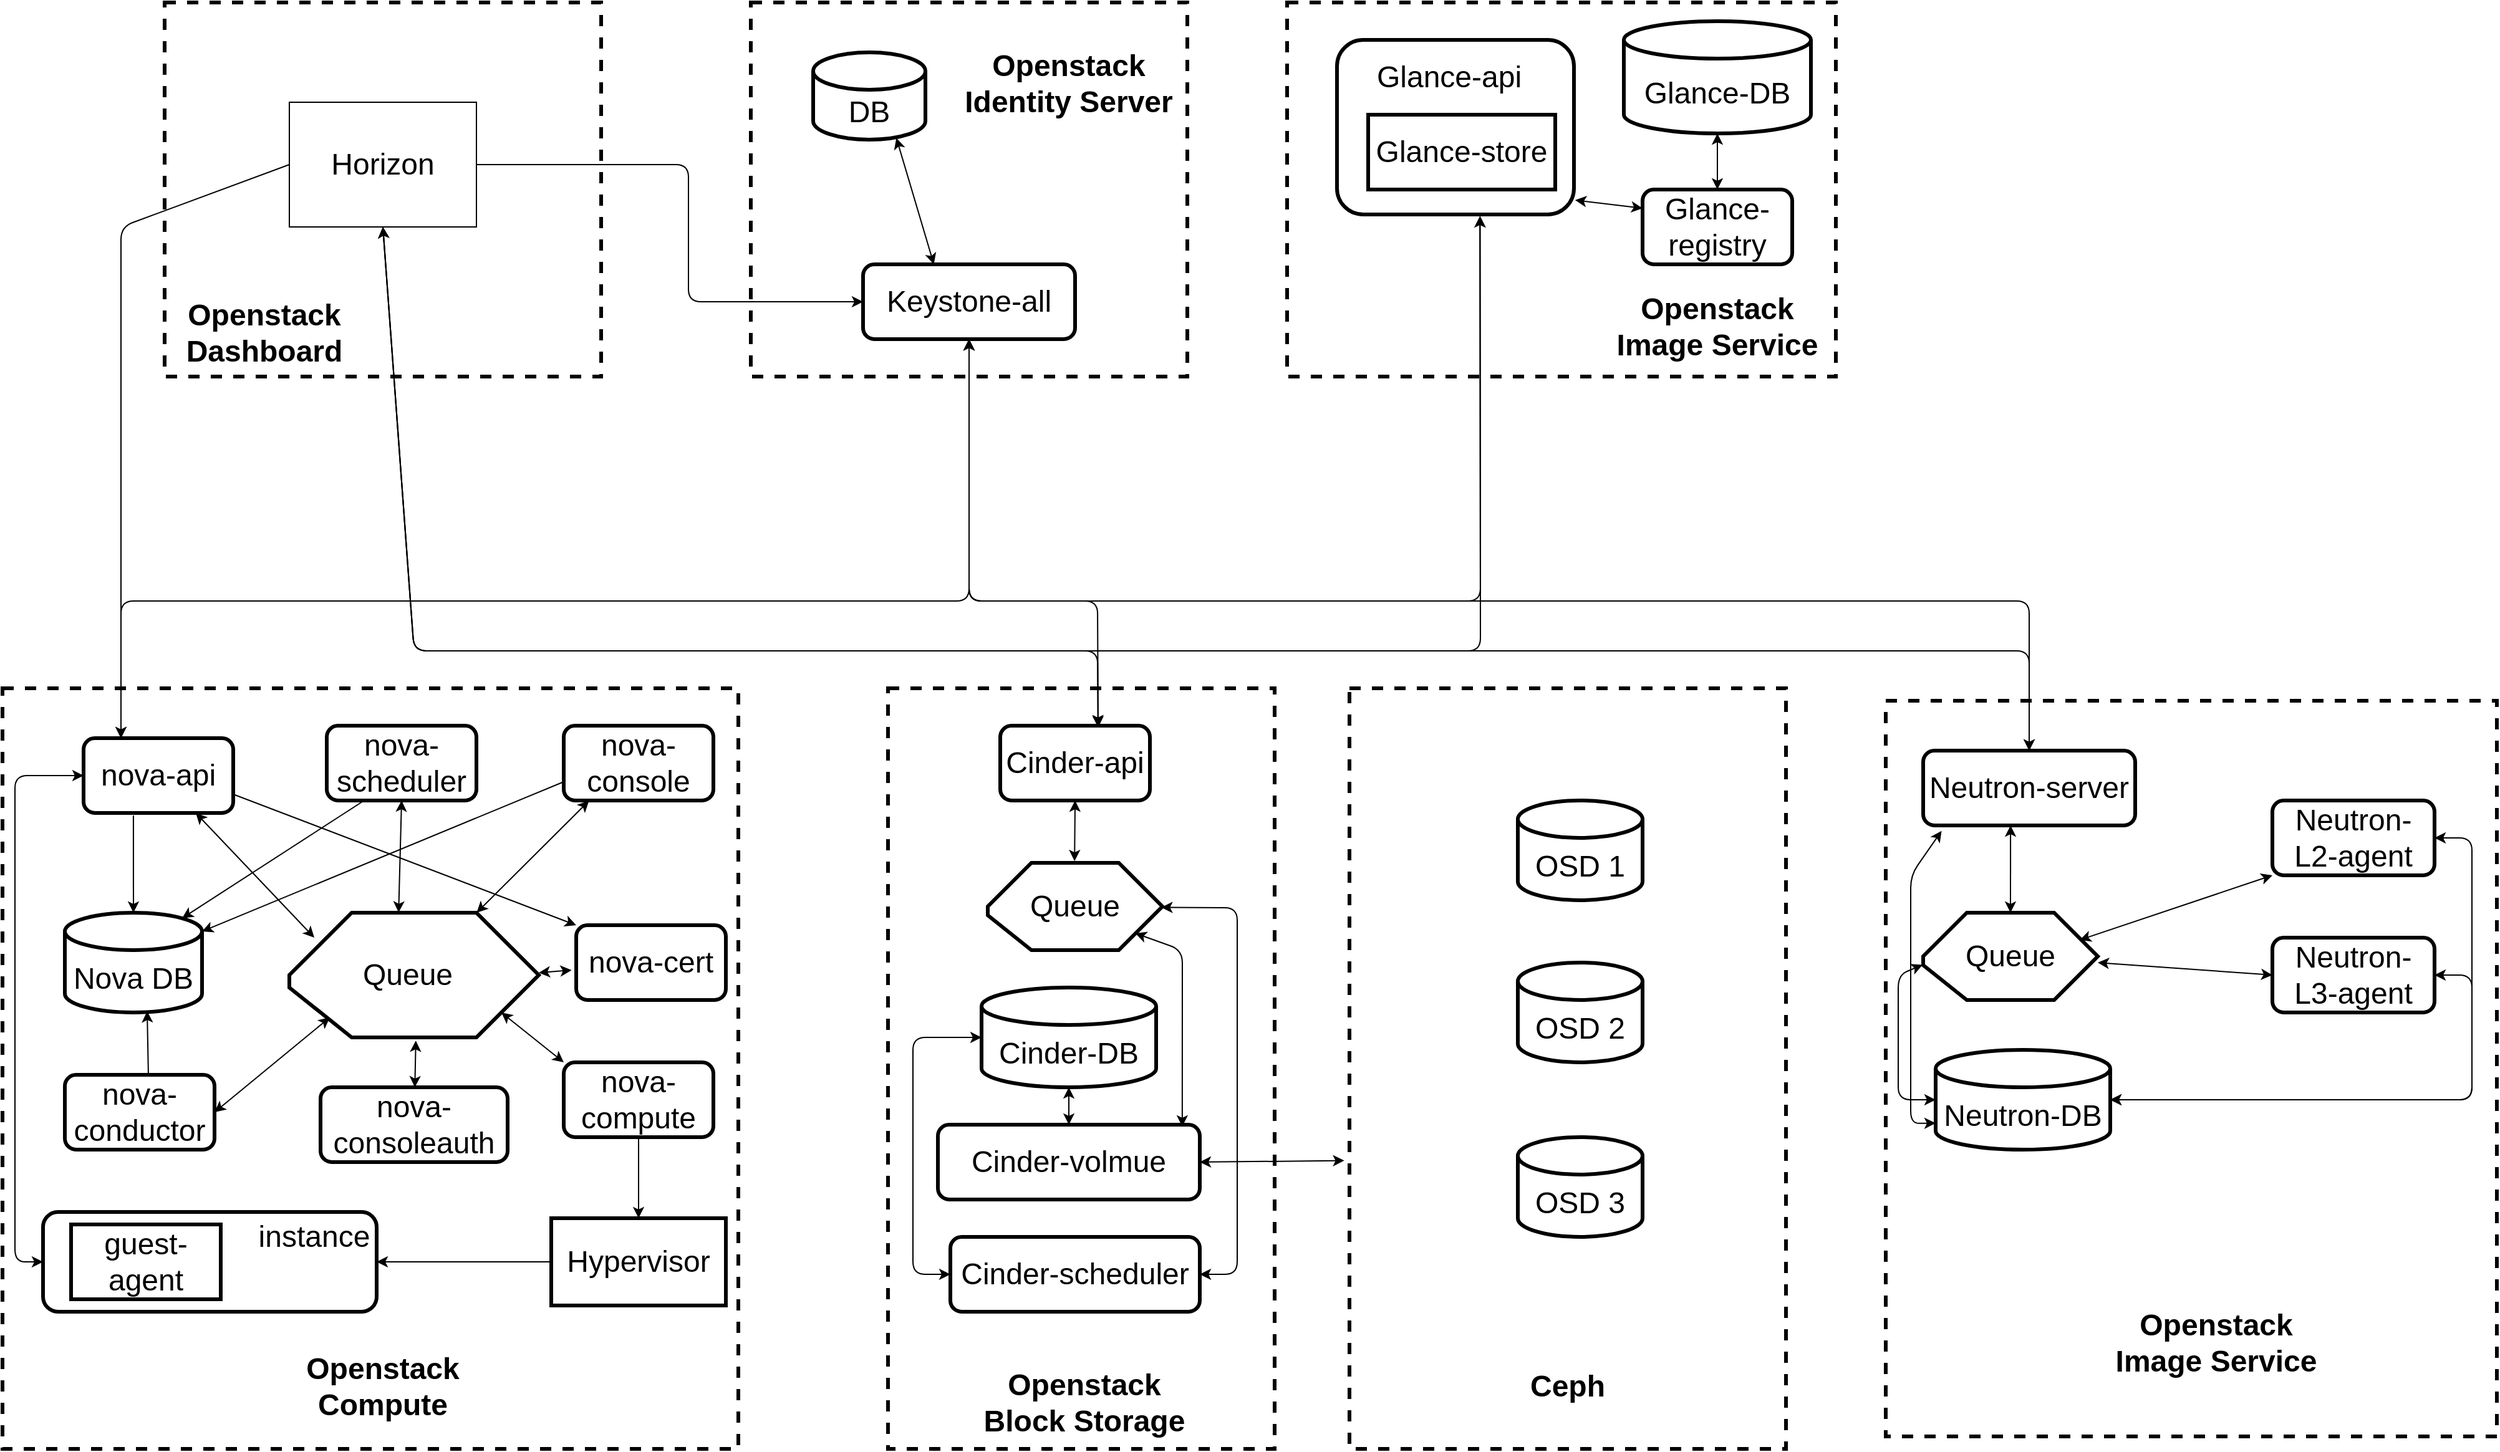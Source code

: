 <mxfile version="17.4.3" type="github">
  <diagram id="poXOHUwpSn59y1Sqm0OJ" name="Page-1">
    <mxGraphModel dx="2149" dy="1302" grid="1" gridSize="10" guides="1" tooltips="1" connect="1" arrows="1" fold="1" page="1" pageScale="1" pageWidth="3300" pageHeight="4681" math="0" shadow="0">
      <root>
        <mxCell id="0" />
        <mxCell id="1" parent="0" />
        <mxCell id="kGn0Vh8w0rooT6C2jY54-1" value="" style="rounded=0;whiteSpace=wrap;html=1;dashed=1;strokeWidth=3;" vertex="1" parent="1">
          <mxGeometry x="300" y="120" width="350" height="300" as="geometry" />
        </mxCell>
        <mxCell id="kGn0Vh8w0rooT6C2jY54-2" value="&lt;font style=&quot;font-size: 24px&quot;&gt;Horizon&lt;/font&gt;" style="rounded=0;whiteSpace=wrap;html=1;" vertex="1" parent="1">
          <mxGeometry x="400" y="200" width="150" height="100" as="geometry" />
        </mxCell>
        <mxCell id="kGn0Vh8w0rooT6C2jY54-4" value="&lt;b&gt;Openstack Dashboard&lt;/b&gt;" style="text;html=1;strokeColor=none;fillColor=none;align=center;verticalAlign=middle;whiteSpace=wrap;rounded=0;fontSize=24;" vertex="1" parent="1">
          <mxGeometry x="260" y="340" width="240" height="90" as="geometry" />
        </mxCell>
        <mxCell id="kGn0Vh8w0rooT6C2jY54-5" value="" style="rounded=0;whiteSpace=wrap;html=1;dashed=1;strokeWidth=3;" vertex="1" parent="1">
          <mxGeometry x="770" y="120" width="350" height="300" as="geometry" />
        </mxCell>
        <mxCell id="kGn0Vh8w0rooT6C2jY54-6" value="DB" style="shape=cylinder3;whiteSpace=wrap;html=1;boundedLbl=1;backgroundOutline=1;size=15;fontSize=24;strokeWidth=3;" vertex="1" parent="1">
          <mxGeometry x="820" y="160" width="90" height="70" as="geometry" />
        </mxCell>
        <mxCell id="kGn0Vh8w0rooT6C2jY54-7" value="Keystone-all" style="rounded=1;whiteSpace=wrap;html=1;fontSize=24;strokeWidth=3;" vertex="1" parent="1">
          <mxGeometry x="860" y="330" width="170" height="60" as="geometry" />
        </mxCell>
        <mxCell id="kGn0Vh8w0rooT6C2jY54-8" value="&lt;b&gt;Openstack&lt;br&gt;Identity Server&lt;/b&gt;" style="text;html=1;strokeColor=none;fillColor=none;align=center;verticalAlign=middle;whiteSpace=wrap;rounded=0;fontSize=24;" vertex="1" parent="1">
          <mxGeometry x="935" y="150" width="180" height="70" as="geometry" />
        </mxCell>
        <mxCell id="kGn0Vh8w0rooT6C2jY54-9" value="" style="endArrow=classic;html=1;rounded=1;fontSize=24;exitX=1;exitY=0.5;exitDx=0;exitDy=0;entryX=0;entryY=0.5;entryDx=0;entryDy=0;" edge="1" parent="1" source="kGn0Vh8w0rooT6C2jY54-2" target="kGn0Vh8w0rooT6C2jY54-7">
          <mxGeometry width="50" height="50" relative="1" as="geometry">
            <mxPoint x="650" y="600" as="sourcePoint" />
            <mxPoint x="700" y="550" as="targetPoint" />
            <Array as="points">
              <mxPoint x="720" y="250" />
              <mxPoint x="720" y="300" />
              <mxPoint x="720" y="360" />
            </Array>
          </mxGeometry>
        </mxCell>
        <mxCell id="kGn0Vh8w0rooT6C2jY54-10" value="" style="rounded=0;whiteSpace=wrap;html=1;fontSize=24;strokeWidth=3;dashed=1;" vertex="1" parent="1">
          <mxGeometry x="170" y="670" width="590" height="610" as="geometry" />
        </mxCell>
        <mxCell id="kGn0Vh8w0rooT6C2jY54-11" value="nova-api" style="rounded=1;whiteSpace=wrap;html=1;fontSize=24;strokeWidth=3;" vertex="1" parent="1">
          <mxGeometry x="235" y="710" width="120" height="60" as="geometry" />
        </mxCell>
        <mxCell id="kGn0Vh8w0rooT6C2jY54-12" value="" style="endArrow=classic;html=1;rounded=1;fontSize=24;entryX=0.25;entryY=0;entryDx=0;entryDy=0;exitX=0;exitY=0.5;exitDx=0;exitDy=0;" edge="1" parent="1" source="kGn0Vh8w0rooT6C2jY54-2" target="kGn0Vh8w0rooT6C2jY54-11">
          <mxGeometry width="50" height="50" relative="1" as="geometry">
            <mxPoint x="265" y="280" as="sourcePoint" />
            <mxPoint x="280" y="710" as="targetPoint" />
            <Array as="points">
              <mxPoint x="265" y="300" />
            </Array>
          </mxGeometry>
        </mxCell>
        <mxCell id="kGn0Vh8w0rooT6C2jY54-13" value="Nova DB" style="shape=cylinder3;whiteSpace=wrap;html=1;boundedLbl=1;backgroundOutline=1;size=15;fontSize=24;strokeWidth=3;" vertex="1" parent="1">
          <mxGeometry x="220" y="850" width="110" height="80" as="geometry" />
        </mxCell>
        <mxCell id="kGn0Vh8w0rooT6C2jY54-14" value="nova-conductor" style="rounded=1;whiteSpace=wrap;html=1;fontSize=24;strokeWidth=3;" vertex="1" parent="1">
          <mxGeometry x="220" y="980" width="120" height="60" as="geometry" />
        </mxCell>
        <mxCell id="kGn0Vh8w0rooT6C2jY54-15" value="nova-scheduler" style="rounded=1;whiteSpace=wrap;html=1;fontSize=24;strokeWidth=3;" vertex="1" parent="1">
          <mxGeometry x="430" y="700" width="120" height="60" as="geometry" />
        </mxCell>
        <mxCell id="kGn0Vh8w0rooT6C2jY54-16" value="nova-console" style="rounded=1;whiteSpace=wrap;html=1;fontSize=24;strokeWidth=3;" vertex="1" parent="1">
          <mxGeometry x="620" y="700" width="120" height="60" as="geometry" />
        </mxCell>
        <mxCell id="kGn0Vh8w0rooT6C2jY54-17" value="nova-compute" style="rounded=1;whiteSpace=wrap;html=1;fontSize=24;strokeWidth=3;" vertex="1" parent="1">
          <mxGeometry x="620" y="970" width="120" height="60" as="geometry" />
        </mxCell>
        <mxCell id="kGn0Vh8w0rooT6C2jY54-19" value="Hypervisor" style="rounded=0;whiteSpace=wrap;html=1;fontSize=24;strokeWidth=3;" vertex="1" parent="1">
          <mxGeometry x="610" y="1095" width="140" height="70" as="geometry" />
        </mxCell>
        <mxCell id="kGn0Vh8w0rooT6C2jY54-20" value="" style="rounded=1;whiteSpace=wrap;html=1;fontSize=24;strokeWidth=3;" vertex="1" parent="1">
          <mxGeometry x="202.5" y="1090" width="267.5" height="80" as="geometry" />
        </mxCell>
        <mxCell id="kGn0Vh8w0rooT6C2jY54-21" value="guest-agent" style="rounded=0;whiteSpace=wrap;html=1;fontSize=24;strokeWidth=3;" vertex="1" parent="1">
          <mxGeometry x="225" y="1100" width="120" height="60" as="geometry" />
        </mxCell>
        <mxCell id="kGn0Vh8w0rooT6C2jY54-22" value="instance" style="text;html=1;strokeColor=none;fillColor=none;align=center;verticalAlign=middle;whiteSpace=wrap;rounded=0;fontSize=24;" vertex="1" parent="1">
          <mxGeometry x="370" y="1090" width="100" height="40" as="geometry" />
        </mxCell>
        <mxCell id="kGn0Vh8w0rooT6C2jY54-23" value="" style="endArrow=classic;startArrow=classic;html=1;rounded=1;fontSize=24;entryX=0;entryY=0.5;entryDx=0;entryDy=0;exitX=0;exitY=0.5;exitDx=0;exitDy=0;" edge="1" parent="1" source="kGn0Vh8w0rooT6C2jY54-11" target="kGn0Vh8w0rooT6C2jY54-20">
          <mxGeometry width="50" height="50" relative="1" as="geometry">
            <mxPoint x="430" y="1020" as="sourcePoint" />
            <mxPoint x="480" y="970" as="targetPoint" />
            <Array as="points">
              <mxPoint x="180" y="740" />
              <mxPoint x="180" y="1130" />
            </Array>
          </mxGeometry>
        </mxCell>
        <mxCell id="kGn0Vh8w0rooT6C2jY54-26" value="" style="endArrow=classic;html=1;rounded=0;fontSize=24;exitX=0.333;exitY=1.033;exitDx=0;exitDy=0;exitPerimeter=0;" edge="1" parent="1" source="kGn0Vh8w0rooT6C2jY54-11">
          <mxGeometry width="50" height="50" relative="1" as="geometry">
            <mxPoint x="550" y="940" as="sourcePoint" />
            <mxPoint x="275" y="850" as="targetPoint" />
          </mxGeometry>
        </mxCell>
        <mxCell id="kGn0Vh8w0rooT6C2jY54-27" value="" style="endArrow=classic;html=1;rounded=0;fontSize=24;exitX=0.558;exitY=-0.017;exitDx=0;exitDy=0;entryX=0.6;entryY=0.988;entryDx=0;entryDy=0;entryPerimeter=0;exitPerimeter=0;" edge="1" parent="1" source="kGn0Vh8w0rooT6C2jY54-14" target="kGn0Vh8w0rooT6C2jY54-13">
          <mxGeometry width="50" height="50" relative="1" as="geometry">
            <mxPoint x="550" y="940" as="sourcePoint" />
            <mxPoint x="600" y="890" as="targetPoint" />
          </mxGeometry>
        </mxCell>
        <mxCell id="kGn0Vh8w0rooT6C2jY54-28" value="" style="endArrow=classic;html=1;rounded=0;fontSize=24;entryX=1;entryY=1;entryDx=0;entryDy=0;exitX=0;exitY=0.5;exitDx=0;exitDy=0;" edge="1" parent="1" source="kGn0Vh8w0rooT6C2jY54-19" target="kGn0Vh8w0rooT6C2jY54-22">
          <mxGeometry width="50" height="50" relative="1" as="geometry">
            <mxPoint x="550" y="940" as="sourcePoint" />
            <mxPoint x="600" y="890" as="targetPoint" />
          </mxGeometry>
        </mxCell>
        <mxCell id="kGn0Vh8w0rooT6C2jY54-30" value="&lt;b&gt;Openstack Compute&lt;/b&gt;" style="text;html=1;strokeColor=none;fillColor=none;align=center;verticalAlign=middle;whiteSpace=wrap;rounded=0;fontSize=24;" vertex="1" parent="1">
          <mxGeometry x="380" y="1190" width="190" height="80" as="geometry" />
        </mxCell>
        <mxCell id="kGn0Vh8w0rooT6C2jY54-31" value="" style="endArrow=classic;html=1;rounded=0;fontSize=24;entryX=0.5;entryY=0;entryDx=0;entryDy=0;exitX=0.5;exitY=1;exitDx=0;exitDy=0;" edge="1" parent="1" source="kGn0Vh8w0rooT6C2jY54-17" target="kGn0Vh8w0rooT6C2jY54-19">
          <mxGeometry width="50" height="50" relative="1" as="geometry">
            <mxPoint x="400" y="880" as="sourcePoint" />
            <mxPoint x="450" y="830" as="targetPoint" />
          </mxGeometry>
        </mxCell>
        <mxCell id="kGn0Vh8w0rooT6C2jY54-32" value="" style="verticalLabelPosition=bottom;verticalAlign=top;html=1;shape=mxgraph.basic.polygon;polyCoords=[[0.25,0],[0.75,0],[1,0.5],[1,0.5],[0.75,1],[0.25,1],[0,0.6],[0,0.5]];polyline=0;fontSize=24;strokeWidth=3;" vertex="1" parent="1">
          <mxGeometry x="400" y="850" width="200" height="100" as="geometry" />
        </mxCell>
        <mxCell id="kGn0Vh8w0rooT6C2jY54-33" value="Queue" style="text;html=1;strokeColor=none;fillColor=none;align=center;verticalAlign=middle;whiteSpace=wrap;rounded=0;fontSize=24;" vertex="1" parent="1">
          <mxGeometry x="420" y="870" width="150" height="60" as="geometry" />
        </mxCell>
        <mxCell id="kGn0Vh8w0rooT6C2jY54-34" value="" style="endArrow=classic;startArrow=classic;html=1;rounded=0;fontSize=24;exitX=0.75;exitY=1;exitDx=0;exitDy=0;entryX=0;entryY=0;entryDx=0;entryDy=0;" edge="1" parent="1" source="kGn0Vh8w0rooT6C2jY54-11" target="kGn0Vh8w0rooT6C2jY54-33">
          <mxGeometry width="50" height="50" relative="1" as="geometry">
            <mxPoint x="790" y="710" as="sourcePoint" />
            <mxPoint x="840" y="660" as="targetPoint" />
          </mxGeometry>
        </mxCell>
        <mxCell id="kGn0Vh8w0rooT6C2jY54-35" value="" style="endArrow=classic;startArrow=classic;html=1;rounded=0;fontSize=24;exitX=1;exitY=0.5;exitDx=0;exitDy=0;entryX=0.083;entryY=1.066;entryDx=0;entryDy=0;entryPerimeter=0;" edge="1" parent="1" source="kGn0Vh8w0rooT6C2jY54-14" target="kGn0Vh8w0rooT6C2jY54-33">
          <mxGeometry width="50" height="50" relative="1" as="geometry">
            <mxPoint x="590" y="990" as="sourcePoint" />
            <mxPoint x="640" y="940" as="targetPoint" />
          </mxGeometry>
        </mxCell>
        <mxCell id="kGn0Vh8w0rooT6C2jY54-36" value="" style="endArrow=classic;startArrow=classic;html=1;rounded=0;fontSize=24;entryX=0;entryY=0;entryDx=0;entryDy=0;exitX=1;exitY=1;exitDx=0;exitDy=0;" edge="1" parent="1" source="kGn0Vh8w0rooT6C2jY54-33" target="kGn0Vh8w0rooT6C2jY54-17">
          <mxGeometry width="50" height="50" relative="1" as="geometry">
            <mxPoint x="590" y="990" as="sourcePoint" />
            <mxPoint x="640" y="940" as="targetPoint" />
          </mxGeometry>
        </mxCell>
        <mxCell id="kGn0Vh8w0rooT6C2jY54-37" value="" style="endArrow=classic;startArrow=classic;html=1;rounded=0;fontSize=24;entryX=0.797;entryY=0.148;entryDx=0;entryDy=0;entryPerimeter=0;" edge="1" parent="1" source="kGn0Vh8w0rooT6C2jY54-32" target="kGn0Vh8w0rooT6C2jY54-10">
          <mxGeometry width="50" height="50" relative="1" as="geometry">
            <mxPoint x="590" y="990" as="sourcePoint" />
            <mxPoint x="640" y="940" as="targetPoint" />
          </mxGeometry>
        </mxCell>
        <mxCell id="kGn0Vh8w0rooT6C2jY54-38" value="" style="endArrow=classic;startArrow=classic;html=1;rounded=0;fontSize=24;exitX=0.5;exitY=1;exitDx=0;exitDy=0;entryX=0.438;entryY=-0.002;entryDx=0;entryDy=0;entryPerimeter=0;" edge="1" parent="1" source="kGn0Vh8w0rooT6C2jY54-15" target="kGn0Vh8w0rooT6C2jY54-32">
          <mxGeometry width="50" height="50" relative="1" as="geometry">
            <mxPoint x="590" y="990" as="sourcePoint" />
            <mxPoint x="640" y="940" as="targetPoint" />
          </mxGeometry>
        </mxCell>
        <mxCell id="kGn0Vh8w0rooT6C2jY54-39" value="nova-cert" style="rounded=1;whiteSpace=wrap;html=1;fontSize=24;strokeWidth=3;" vertex="1" parent="1">
          <mxGeometry x="630" y="860" width="120" height="60" as="geometry" />
        </mxCell>
        <mxCell id="kGn0Vh8w0rooT6C2jY54-40" value="" style="endArrow=classic;html=1;rounded=0;fontSize=24;exitX=1;exitY=0.75;exitDx=0;exitDy=0;entryX=0;entryY=0;entryDx=0;entryDy=0;" edge="1" parent="1" source="kGn0Vh8w0rooT6C2jY54-11" target="kGn0Vh8w0rooT6C2jY54-39">
          <mxGeometry width="50" height="50" relative="1" as="geometry">
            <mxPoint x="590" y="990" as="sourcePoint" />
            <mxPoint x="640" y="940" as="targetPoint" />
          </mxGeometry>
        </mxCell>
        <mxCell id="kGn0Vh8w0rooT6C2jY54-41" value="" style="endArrow=classic;startArrow=classic;html=1;rounded=0;fontSize=24;entryX=-0.031;entryY=0.601;entryDx=0;entryDy=0;entryPerimeter=0;exitX=1;exitY=0.481;exitDx=0;exitDy=0;exitPerimeter=0;" edge="1" parent="1" source="kGn0Vh8w0rooT6C2jY54-32" target="kGn0Vh8w0rooT6C2jY54-39">
          <mxGeometry width="50" height="50" relative="1" as="geometry">
            <mxPoint x="590" y="950" as="sourcePoint" />
            <mxPoint x="640" y="900" as="targetPoint" />
          </mxGeometry>
        </mxCell>
        <mxCell id="kGn0Vh8w0rooT6C2jY54-42" value="nova-consoleauth" style="rounded=1;whiteSpace=wrap;html=1;fontSize=24;strokeWidth=3;" vertex="1" parent="1">
          <mxGeometry x="425" y="990" width="150" height="60" as="geometry" />
        </mxCell>
        <mxCell id="kGn0Vh8w0rooT6C2jY54-43" value="" style="endArrow=classic;startArrow=classic;html=1;rounded=0;fontSize=24;entryX=0.507;entryY=1.026;entryDx=0;entryDy=0;entryPerimeter=0;" edge="1" parent="1" source="kGn0Vh8w0rooT6C2jY54-42" target="kGn0Vh8w0rooT6C2jY54-32">
          <mxGeometry width="50" height="50" relative="1" as="geometry">
            <mxPoint x="590" y="970" as="sourcePoint" />
            <mxPoint x="640" y="920" as="targetPoint" />
          </mxGeometry>
        </mxCell>
        <mxCell id="kGn0Vh8w0rooT6C2jY54-44" value="" style="endArrow=classic;html=1;rounded=0;fontSize=24;entryX=0.855;entryY=0;entryDx=0;entryDy=4.35;entryPerimeter=0;exitX=0.25;exitY=1;exitDx=0;exitDy=0;" edge="1" parent="1" source="kGn0Vh8w0rooT6C2jY54-15" target="kGn0Vh8w0rooT6C2jY54-13">
          <mxGeometry width="50" height="50" relative="1" as="geometry">
            <mxPoint x="590" y="970" as="sourcePoint" />
            <mxPoint x="640" y="920" as="targetPoint" />
          </mxGeometry>
        </mxCell>
        <mxCell id="kGn0Vh8w0rooT6C2jY54-45" value="" style="endArrow=classic;html=1;rounded=0;fontSize=24;entryX=1;entryY=0;entryDx=0;entryDy=15;entryPerimeter=0;exitX=0;exitY=0.75;exitDx=0;exitDy=0;" edge="1" parent="1" source="kGn0Vh8w0rooT6C2jY54-16" target="kGn0Vh8w0rooT6C2jY54-13">
          <mxGeometry width="50" height="50" relative="1" as="geometry">
            <mxPoint x="590" y="970" as="sourcePoint" />
            <mxPoint x="640" y="920" as="targetPoint" />
          </mxGeometry>
        </mxCell>
        <mxCell id="kGn0Vh8w0rooT6C2jY54-46" value="" style="endArrow=classic;startArrow=classic;html=1;rounded=1;fontSize=24;exitX=0.25;exitY=0;exitDx=0;exitDy=0;" edge="1" parent="1" source="kGn0Vh8w0rooT6C2jY54-11">
          <mxGeometry width="50" height="50" relative="1" as="geometry">
            <mxPoint x="1010" y="740" as="sourcePoint" />
            <mxPoint x="945" y="390" as="targetPoint" />
            <Array as="points">
              <mxPoint x="265" y="600" />
              <mxPoint x="945" y="600" />
            </Array>
          </mxGeometry>
        </mxCell>
        <mxCell id="kGn0Vh8w0rooT6C2jY54-47" value="" style="rounded=0;whiteSpace=wrap;html=1;fontSize=24;strokeWidth=3;dashed=1;" vertex="1" parent="1">
          <mxGeometry x="880" y="670" width="310" height="610" as="geometry" />
        </mxCell>
        <mxCell id="kGn0Vh8w0rooT6C2jY54-48" value="Cinder-api" style="rounded=1;whiteSpace=wrap;html=1;fontSize=24;strokeWidth=3;" vertex="1" parent="1">
          <mxGeometry x="970" y="700" width="120" height="60" as="geometry" />
        </mxCell>
        <mxCell id="kGn0Vh8w0rooT6C2jY54-49" value="" style="verticalLabelPosition=bottom;verticalAlign=top;html=1;shape=mxgraph.basic.polygon;polyCoords=[[0.25,0],[0.75,0],[1,0.5],[1,0.5],[0.75,1],[0.25,1],[0,0.6],[0,0.5]];polyline=0;fontSize=24;strokeWidth=3;" vertex="1" parent="1">
          <mxGeometry x="960" y="810" width="140" height="70" as="geometry" />
        </mxCell>
        <mxCell id="kGn0Vh8w0rooT6C2jY54-50" value="Queue" style="text;html=1;strokeColor=none;fillColor=none;align=center;verticalAlign=middle;whiteSpace=wrap;rounded=0;dashed=1;fontSize=24;" vertex="1" parent="1">
          <mxGeometry x="1000" y="830" width="60" height="30" as="geometry" />
        </mxCell>
        <mxCell id="kGn0Vh8w0rooT6C2jY54-51" value="Cinder-DB" style="shape=cylinder3;whiteSpace=wrap;html=1;boundedLbl=1;backgroundOutline=1;size=15;fontSize=24;strokeWidth=3;" vertex="1" parent="1">
          <mxGeometry x="955" y="910" width="140" height="80" as="geometry" />
        </mxCell>
        <mxCell id="kGn0Vh8w0rooT6C2jY54-52" value="Cinder-volmue" style="rounded=1;whiteSpace=wrap;html=1;fontSize=24;strokeWidth=3;" vertex="1" parent="1">
          <mxGeometry x="920" y="1020" width="210" height="60" as="geometry" />
        </mxCell>
        <mxCell id="kGn0Vh8w0rooT6C2jY54-54" value="Cinder-scheduler" style="rounded=1;whiteSpace=wrap;html=1;fontSize=24;strokeWidth=3;" vertex="1" parent="1">
          <mxGeometry x="930" y="1110" width="200" height="60" as="geometry" />
        </mxCell>
        <mxCell id="kGn0Vh8w0rooT6C2jY54-55" value="" style="endArrow=classic;startArrow=classic;html=1;rounded=0;fontSize=24;exitX=0.497;exitY=-0.02;exitDx=0;exitDy=0;exitPerimeter=0;entryX=0.5;entryY=1;entryDx=0;entryDy=0;" edge="1" parent="1" source="kGn0Vh8w0rooT6C2jY54-49" target="kGn0Vh8w0rooT6C2jY54-48">
          <mxGeometry width="50" height="50" relative="1" as="geometry">
            <mxPoint x="880" y="850" as="sourcePoint" />
            <mxPoint x="930" y="800" as="targetPoint" />
          </mxGeometry>
        </mxCell>
        <mxCell id="kGn0Vh8w0rooT6C2jY54-56" value="" style="endArrow=classic;startArrow=classic;html=1;rounded=1;fontSize=24;entryX=0.994;entryY=0.51;entryDx=0;entryDy=0;exitX=1;exitY=0.5;exitDx=0;exitDy=0;entryPerimeter=0;" edge="1" parent="1" source="kGn0Vh8w0rooT6C2jY54-54" target="kGn0Vh8w0rooT6C2jY54-49">
          <mxGeometry width="50" height="50" relative="1" as="geometry">
            <mxPoint x="1020" y="1050" as="sourcePoint" />
            <mxPoint x="1070" y="1000" as="targetPoint" />
            <Array as="points">
              <mxPoint x="1160" y="1140" />
              <mxPoint x="1160" y="846" />
            </Array>
          </mxGeometry>
        </mxCell>
        <mxCell id="kGn0Vh8w0rooT6C2jY54-57" value="" style="endArrow=classic;startArrow=classic;html=1;rounded=1;fontSize=24;entryX=0;entryY=0.5;entryDx=0;entryDy=0;entryPerimeter=0;exitX=0;exitY=0.5;exitDx=0;exitDy=0;" edge="1" parent="1" source="kGn0Vh8w0rooT6C2jY54-54" target="kGn0Vh8w0rooT6C2jY54-51">
          <mxGeometry width="50" height="50" relative="1" as="geometry">
            <mxPoint x="960" y="1040" as="sourcePoint" />
            <mxPoint x="1010" y="990" as="targetPoint" />
            <Array as="points">
              <mxPoint x="900" y="1140" />
              <mxPoint x="900" y="950" />
            </Array>
          </mxGeometry>
        </mxCell>
        <mxCell id="kGn0Vh8w0rooT6C2jY54-58" value="" style="endArrow=classic;startArrow=classic;html=1;rounded=0;fontSize=24;entryX=0.5;entryY=1;entryDx=0;entryDy=0;entryPerimeter=0;" edge="1" parent="1" source="kGn0Vh8w0rooT6C2jY54-52" target="kGn0Vh8w0rooT6C2jY54-51">
          <mxGeometry width="50" height="50" relative="1" as="geometry">
            <mxPoint x="1010" y="1030" as="sourcePoint" />
            <mxPoint x="1060" y="980" as="targetPoint" />
          </mxGeometry>
        </mxCell>
        <mxCell id="kGn0Vh8w0rooT6C2jY54-59" value="" style="endArrow=classic;startArrow=classic;html=1;rounded=1;fontSize=24;entryX=0.845;entryY=0.807;entryDx=0;entryDy=0;entryPerimeter=0;exitX=0.933;exitY=0.025;exitDx=0;exitDy=0;exitPerimeter=0;" edge="1" parent="1" source="kGn0Vh8w0rooT6C2jY54-52" target="kGn0Vh8w0rooT6C2jY54-49">
          <mxGeometry width="50" height="50" relative="1" as="geometry">
            <mxPoint x="1010" y="1030" as="sourcePoint" />
            <mxPoint x="1060" y="980" as="targetPoint" />
            <Array as="points">
              <mxPoint x="1116" y="880" />
            </Array>
          </mxGeometry>
        </mxCell>
        <mxCell id="kGn0Vh8w0rooT6C2jY54-60" value="" style="endArrow=classic;startArrow=classic;html=1;rounded=1;fontSize=24;entryX=0.5;entryY=1;entryDx=0;entryDy=0;exitX=0.654;exitY=0.024;exitDx=0;exitDy=0;exitPerimeter=0;" edge="1" parent="1" source="kGn0Vh8w0rooT6C2jY54-48" target="kGn0Vh8w0rooT6C2jY54-7">
          <mxGeometry width="50" height="50" relative="1" as="geometry">
            <mxPoint x="780" y="680" as="sourcePoint" />
            <mxPoint x="830" y="630" as="targetPoint" />
            <Array as="points">
              <mxPoint x="1048" y="600" />
              <mxPoint x="945" y="600" />
            </Array>
          </mxGeometry>
        </mxCell>
        <mxCell id="kGn0Vh8w0rooT6C2jY54-61" value="" style="endArrow=classic;startArrow=classic;html=1;rounded=1;fontSize=24;entryX=0.5;entryY=1;entryDx=0;entryDy=0;exitX=0.653;exitY=0.007;exitDx=0;exitDy=0;exitPerimeter=0;" edge="1" parent="1" source="kGn0Vh8w0rooT6C2jY54-48" target="kGn0Vh8w0rooT6C2jY54-2">
          <mxGeometry width="50" height="50" relative="1" as="geometry">
            <mxPoint x="920" y="650" as="sourcePoint" />
            <mxPoint x="970" y="600" as="targetPoint" />
            <Array as="points">
              <mxPoint x="1048" y="640" />
              <mxPoint x="500" y="640" />
            </Array>
          </mxGeometry>
        </mxCell>
        <mxCell id="kGn0Vh8w0rooT6C2jY54-63" value="&lt;b&gt;Openstack Block Storage&lt;/b&gt;" style="text;html=1;strokeColor=none;fillColor=none;align=center;verticalAlign=middle;whiteSpace=wrap;rounded=0;fontSize=24;" vertex="1" parent="1">
          <mxGeometry x="955" y="1220" width="165" height="45" as="geometry" />
        </mxCell>
        <mxCell id="kGn0Vh8w0rooT6C2jY54-64" value="" style="rounded=0;whiteSpace=wrap;html=1;fontSize=24;strokeWidth=3;dashed=1;" vertex="1" parent="1">
          <mxGeometry x="1200" y="120" width="440" height="300" as="geometry" />
        </mxCell>
        <mxCell id="kGn0Vh8w0rooT6C2jY54-65" value="" style="rounded=1;whiteSpace=wrap;html=1;fontSize=24;strokeWidth=3;" vertex="1" parent="1">
          <mxGeometry x="1240" y="150" width="190" height="140" as="geometry" />
        </mxCell>
        <mxCell id="kGn0Vh8w0rooT6C2jY54-66" value="Glance-store" style="rounded=0;whiteSpace=wrap;html=1;fontSize=24;strokeWidth=3;" vertex="1" parent="1">
          <mxGeometry x="1265" y="210" width="150" height="60" as="geometry" />
        </mxCell>
        <mxCell id="kGn0Vh8w0rooT6C2jY54-67" value="Glance-api" style="text;html=1;strokeColor=none;fillColor=none;align=center;verticalAlign=middle;whiteSpace=wrap;rounded=0;fontSize=24;" vertex="1" parent="1">
          <mxGeometry x="1230" y="160" width="200" height="40" as="geometry" />
        </mxCell>
        <mxCell id="kGn0Vh8w0rooT6C2jY54-68" value="Glance-DB" style="shape=cylinder3;whiteSpace=wrap;html=1;boundedLbl=1;backgroundOutline=1;size=15;fontSize=24;strokeWidth=3;" vertex="1" parent="1">
          <mxGeometry x="1470" y="135" width="150" height="90" as="geometry" />
        </mxCell>
        <mxCell id="kGn0Vh8w0rooT6C2jY54-69" value="Glance-registry" style="rounded=1;whiteSpace=wrap;html=1;fontSize=24;strokeWidth=3;" vertex="1" parent="1">
          <mxGeometry x="1485" y="270" width="120" height="60" as="geometry" />
        </mxCell>
        <mxCell id="kGn0Vh8w0rooT6C2jY54-70" value="" style="endArrow=classic;startArrow=classic;html=1;rounded=0;fontSize=24;entryX=0.5;entryY=1;entryDx=0;entryDy=0;entryPerimeter=0;exitX=0.5;exitY=0;exitDx=0;exitDy=0;" edge="1" parent="1" source="kGn0Vh8w0rooT6C2jY54-69" target="kGn0Vh8w0rooT6C2jY54-68">
          <mxGeometry width="50" height="50" relative="1" as="geometry">
            <mxPoint x="1040" y="970" as="sourcePoint" />
            <mxPoint x="1090" y="920" as="targetPoint" />
          </mxGeometry>
        </mxCell>
        <mxCell id="kGn0Vh8w0rooT6C2jY54-71" value="" style="endArrow=classic;startArrow=classic;html=1;rounded=0;fontSize=24;exitX=0;exitY=0.25;exitDx=0;exitDy=0;entryX=1.005;entryY=0.918;entryDx=0;entryDy=0;entryPerimeter=0;" edge="1" parent="1" source="kGn0Vh8w0rooT6C2jY54-69" target="kGn0Vh8w0rooT6C2jY54-65">
          <mxGeometry width="50" height="50" relative="1" as="geometry">
            <mxPoint x="1040" y="970" as="sourcePoint" />
            <mxPoint x="1090" y="920" as="targetPoint" />
            <Array as="points" />
          </mxGeometry>
        </mxCell>
        <mxCell id="kGn0Vh8w0rooT6C2jY54-72" value="&lt;b&gt;Openstack Image Service&lt;/b&gt;" style="text;html=1;strokeColor=none;fillColor=none;align=center;verticalAlign=middle;whiteSpace=wrap;rounded=0;fontSize=24;" vertex="1" parent="1">
          <mxGeometry x="1450" y="330" width="190" height="100" as="geometry" />
        </mxCell>
        <mxCell id="kGn0Vh8w0rooT6C2jY54-74" value="" style="endArrow=classic;startArrow=classic;html=1;rounded=1;fontSize=24;exitX=0.5;exitY=1;exitDx=0;exitDy=0;entryX=0.603;entryY=1.01;entryDx=0;entryDy=0;entryPerimeter=0;" edge="1" parent="1" source="kGn0Vh8w0rooT6C2jY54-7" target="kGn0Vh8w0rooT6C2jY54-65">
          <mxGeometry width="50" height="50" relative="1" as="geometry">
            <mxPoint x="1040" y="680" as="sourcePoint" />
            <mxPoint x="1350" y="300" as="targetPoint" />
            <Array as="points">
              <mxPoint x="945" y="600" />
              <mxPoint x="1355" y="600" />
            </Array>
          </mxGeometry>
        </mxCell>
        <mxCell id="kGn0Vh8w0rooT6C2jY54-75" value="" style="endArrow=classic;startArrow=classic;html=1;rounded=1;fontSize=24;entryX=0.604;entryY=1.009;entryDx=0;entryDy=0;entryPerimeter=0;exitX=0.5;exitY=1;exitDx=0;exitDy=0;" edge="1" parent="1" source="kGn0Vh8w0rooT6C2jY54-2" target="kGn0Vh8w0rooT6C2jY54-65">
          <mxGeometry width="50" height="50" relative="1" as="geometry">
            <mxPoint x="500" y="300" as="sourcePoint" />
            <mxPoint x="1350" y="290" as="targetPoint" />
            <Array as="points">
              <mxPoint x="500" y="640" />
              <mxPoint x="1355" y="640" />
            </Array>
          </mxGeometry>
        </mxCell>
        <mxCell id="kGn0Vh8w0rooT6C2jY54-76" value="" style="endArrow=classic;startArrow=classic;html=1;rounded=0;fontSize=24;entryX=0.741;entryY=0.98;entryDx=0;entryDy=0;entryPerimeter=0;exitX=0.334;exitY=0;exitDx=0;exitDy=0;exitPerimeter=0;" edge="1" parent="1" source="kGn0Vh8w0rooT6C2jY54-7" target="kGn0Vh8w0rooT6C2jY54-6">
          <mxGeometry width="50" height="50" relative="1" as="geometry">
            <mxPoint x="810" y="680" as="sourcePoint" />
            <mxPoint x="860" y="630" as="targetPoint" />
          </mxGeometry>
        </mxCell>
        <mxCell id="kGn0Vh8w0rooT6C2jY54-79" value="" style="rounded=0;whiteSpace=wrap;html=1;fontSize=24;strokeWidth=3;dashed=1;" vertex="1" parent="1">
          <mxGeometry x="1250" y="670" width="350" height="610" as="geometry" />
        </mxCell>
        <mxCell id="kGn0Vh8w0rooT6C2jY54-80" value="" style="endArrow=classic;startArrow=classic;html=1;rounded=1;fontSize=24;entryX=-0.012;entryY=0.621;entryDx=0;entryDy=0;entryPerimeter=0;exitX=1;exitY=0.5;exitDx=0;exitDy=0;" edge="1" parent="1" source="kGn0Vh8w0rooT6C2jY54-52" target="kGn0Vh8w0rooT6C2jY54-79">
          <mxGeometry width="50" height="50" relative="1" as="geometry">
            <mxPoint x="930" y="960" as="sourcePoint" />
            <mxPoint x="980" y="910" as="targetPoint" />
          </mxGeometry>
        </mxCell>
        <mxCell id="kGn0Vh8w0rooT6C2jY54-81" value="" style="rounded=0;whiteSpace=wrap;html=1;dashed=1;fontSize=24;strokeWidth=3;" vertex="1" parent="1">
          <mxGeometry x="1680" y="680" width="490" height="590" as="geometry" />
        </mxCell>
        <mxCell id="kGn0Vh8w0rooT6C2jY54-82" value="Neutron-server" style="rounded=1;whiteSpace=wrap;html=1;fontSize=24;strokeWidth=3;" vertex="1" parent="1">
          <mxGeometry x="1710" y="720" width="170" height="60" as="geometry" />
        </mxCell>
        <mxCell id="kGn0Vh8w0rooT6C2jY54-83" value="" style="verticalLabelPosition=bottom;verticalAlign=top;html=1;shape=mxgraph.basic.polygon;polyCoords=[[0.25,0],[0.75,0],[1,0.5],[1,0.5],[0.75,1],[0.25,1],[0,0.6],[0,0.5]];polyline=0;fontSize=24;strokeWidth=3;" vertex="1" parent="1">
          <mxGeometry x="1710" y="850" width="140" height="70" as="geometry" />
        </mxCell>
        <mxCell id="kGn0Vh8w0rooT6C2jY54-84" value="Queue" style="text;html=1;strokeColor=none;fillColor=none;align=center;verticalAlign=middle;whiteSpace=wrap;rounded=0;dashed=1;fontSize=24;" vertex="1" parent="1">
          <mxGeometry x="1750" y="870" width="60" height="30" as="geometry" />
        </mxCell>
        <mxCell id="kGn0Vh8w0rooT6C2jY54-85" value="Neutron-DB" style="shape=cylinder3;whiteSpace=wrap;html=1;boundedLbl=1;backgroundOutline=1;size=15;fontSize=24;strokeWidth=3;" vertex="1" parent="1">
          <mxGeometry x="1720" y="960" width="140" height="80" as="geometry" />
        </mxCell>
        <mxCell id="kGn0Vh8w0rooT6C2jY54-86" value="Neutron-L2-agent" style="rounded=1;whiteSpace=wrap;html=1;fontSize=24;strokeWidth=3;" vertex="1" parent="1">
          <mxGeometry x="1990" y="760" width="130" height="60" as="geometry" />
        </mxCell>
        <mxCell id="kGn0Vh8w0rooT6C2jY54-87" value="Neutron-L3-agent" style="rounded=1;whiteSpace=wrap;html=1;fontSize=24;strokeWidth=3;" vertex="1" parent="1">
          <mxGeometry x="1990" y="870" width="130" height="60" as="geometry" />
        </mxCell>
        <mxCell id="kGn0Vh8w0rooT6C2jY54-88" value="" style="endArrow=classic;startArrow=classic;html=1;rounded=0;fontSize=24;entryX=0.412;entryY=1;entryDx=0;entryDy=0;entryPerimeter=0;" edge="1" parent="1" target="kGn0Vh8w0rooT6C2jY54-82">
          <mxGeometry width="50" height="50" relative="1" as="geometry">
            <mxPoint x="1780" y="850" as="sourcePoint" />
            <mxPoint x="1450" y="830" as="targetPoint" />
          </mxGeometry>
        </mxCell>
        <mxCell id="kGn0Vh8w0rooT6C2jY54-89" value="" style="endArrow=classic;startArrow=classic;html=1;rounded=1;fontSize=24;entryX=-0.003;entryY=0.597;entryDx=0;entryDy=0;entryPerimeter=0;exitX=0;exitY=0.5;exitDx=0;exitDy=0;exitPerimeter=0;" edge="1" parent="1" source="kGn0Vh8w0rooT6C2jY54-85" target="kGn0Vh8w0rooT6C2jY54-83">
          <mxGeometry width="50" height="50" relative="1" as="geometry">
            <mxPoint x="1400" y="880" as="sourcePoint" />
            <mxPoint x="1450" y="830" as="targetPoint" />
            <Array as="points">
              <mxPoint x="1690" y="1000" />
              <mxPoint x="1690" y="900" />
            </Array>
          </mxGeometry>
        </mxCell>
        <mxCell id="kGn0Vh8w0rooT6C2jY54-90" value="" style="endArrow=classic;startArrow=classic;html=1;rounded=1;fontSize=24;entryX=0.087;entryY=1.072;entryDx=0;entryDy=0;exitX=0;exitY=0.735;exitDx=0;exitDy=0;exitPerimeter=0;entryPerimeter=0;" edge="1" parent="1" source="kGn0Vh8w0rooT6C2jY54-85" target="kGn0Vh8w0rooT6C2jY54-82">
          <mxGeometry width="50" height="50" relative="1" as="geometry">
            <mxPoint x="1720" y="1000" as="sourcePoint" />
            <mxPoint x="1570" y="870" as="targetPoint" />
            <Array as="points">
              <mxPoint x="1700" y="1019" />
              <mxPoint x="1700" y="820" />
            </Array>
          </mxGeometry>
        </mxCell>
        <mxCell id="kGn0Vh8w0rooT6C2jY54-92" value="" style="endArrow=classic;startArrow=classic;html=1;rounded=0;fontSize=24;entryX=0;entryY=1;entryDx=0;entryDy=0;exitX=0.897;exitY=0.312;exitDx=0;exitDy=0;exitPerimeter=0;" edge="1" parent="1" source="kGn0Vh8w0rooT6C2jY54-83" target="kGn0Vh8w0rooT6C2jY54-86">
          <mxGeometry width="50" height="50" relative="1" as="geometry">
            <mxPoint x="1720" y="900" as="sourcePoint" />
            <mxPoint x="1770" y="850" as="targetPoint" />
          </mxGeometry>
        </mxCell>
        <mxCell id="kGn0Vh8w0rooT6C2jY54-93" value="" style="endArrow=classic;startArrow=classic;html=1;rounded=0;fontSize=24;entryX=0;entryY=0.5;entryDx=0;entryDy=0;" edge="1" parent="1" source="kGn0Vh8w0rooT6C2jY54-83" target="kGn0Vh8w0rooT6C2jY54-87">
          <mxGeometry width="50" height="50" relative="1" as="geometry">
            <mxPoint x="1720" y="900" as="sourcePoint" />
            <mxPoint x="1770" y="850" as="targetPoint" />
          </mxGeometry>
        </mxCell>
        <mxCell id="kGn0Vh8w0rooT6C2jY54-94" value="" style="endArrow=classic;startArrow=classic;html=1;rounded=1;fontSize=24;entryX=1;entryY=0.5;entryDx=0;entryDy=0;exitX=1;exitY=0.5;exitDx=0;exitDy=0;exitPerimeter=0;" edge="1" parent="1" source="kGn0Vh8w0rooT6C2jY54-85" target="kGn0Vh8w0rooT6C2jY54-86">
          <mxGeometry width="50" height="50" relative="1" as="geometry">
            <mxPoint x="1720" y="900" as="sourcePoint" />
            <mxPoint x="1770" y="850" as="targetPoint" />
            <Array as="points">
              <mxPoint x="2150" y="1000" />
              <mxPoint x="2150" y="790" />
            </Array>
          </mxGeometry>
        </mxCell>
        <mxCell id="kGn0Vh8w0rooT6C2jY54-95" value="" style="endArrow=classic;startArrow=classic;html=1;rounded=1;fontSize=24;entryX=1;entryY=0.5;entryDx=0;entryDy=0;exitX=1;exitY=0.5;exitDx=0;exitDy=0;exitPerimeter=0;" edge="1" parent="1" source="kGn0Vh8w0rooT6C2jY54-85" target="kGn0Vh8w0rooT6C2jY54-87">
          <mxGeometry width="50" height="50" relative="1" as="geometry">
            <mxPoint x="1720" y="900" as="sourcePoint" />
            <mxPoint x="1770" y="850" as="targetPoint" />
            <Array as="points">
              <mxPoint x="2150" y="1000" />
              <mxPoint x="2150" y="900" />
            </Array>
          </mxGeometry>
        </mxCell>
        <mxCell id="kGn0Vh8w0rooT6C2jY54-97" value="&lt;b&gt;Openstack Image Service&lt;/b&gt;" style="text;html=1;strokeColor=none;fillColor=none;align=center;verticalAlign=middle;whiteSpace=wrap;rounded=0;fontSize=24;" vertex="1" parent="1">
          <mxGeometry x="1850" y="1150" width="190" height="90" as="geometry" />
        </mxCell>
        <mxCell id="kGn0Vh8w0rooT6C2jY54-98" value="" style="endArrow=classic;startArrow=classic;html=1;rounded=1;fontSize=24;entryX=0.5;entryY=1;entryDx=0;entryDy=0;" edge="1" parent="1" source="kGn0Vh8w0rooT6C2jY54-82" target="kGn0Vh8w0rooT6C2jY54-7">
          <mxGeometry width="50" height="50" relative="1" as="geometry">
            <mxPoint x="1000" y="610" as="sourcePoint" />
            <mxPoint x="960" y="400" as="targetPoint" />
            <Array as="points">
              <mxPoint x="1795" y="600" />
              <mxPoint x="945" y="600" />
            </Array>
          </mxGeometry>
        </mxCell>
        <mxCell id="kGn0Vh8w0rooT6C2jY54-101" value="" style="endArrow=classic;startArrow=classic;html=1;rounded=1;fontSize=24;entryX=0.5;entryY=0;entryDx=0;entryDy=0;exitX=0.5;exitY=1;exitDx=0;exitDy=0;" edge="1" parent="1" source="kGn0Vh8w0rooT6C2jY54-2" target="kGn0Vh8w0rooT6C2jY54-82">
          <mxGeometry width="50" height="50" relative="1" as="geometry">
            <mxPoint x="1230" y="700" as="sourcePoint" />
            <mxPoint x="1280" y="650" as="targetPoint" />
            <Array as="points">
              <mxPoint x="500" y="640" />
              <mxPoint x="1795" y="640" />
            </Array>
          </mxGeometry>
        </mxCell>
        <mxCell id="kGn0Vh8w0rooT6C2jY54-102" value="OSD 1" style="shape=cylinder3;whiteSpace=wrap;html=1;boundedLbl=1;backgroundOutline=1;size=15;fontSize=24;strokeWidth=3;" vertex="1" parent="1">
          <mxGeometry x="1385" y="760" width="100" height="80" as="geometry" />
        </mxCell>
        <mxCell id="kGn0Vh8w0rooT6C2jY54-103" value="OSD 2" style="shape=cylinder3;whiteSpace=wrap;html=1;boundedLbl=1;backgroundOutline=1;size=15;fontSize=24;strokeWidth=3;" vertex="1" parent="1">
          <mxGeometry x="1385" y="890" width="100" height="80" as="geometry" />
        </mxCell>
        <mxCell id="kGn0Vh8w0rooT6C2jY54-104" value="OSD 3" style="shape=cylinder3;whiteSpace=wrap;html=1;boundedLbl=1;backgroundOutline=1;size=15;fontSize=24;strokeWidth=3;" vertex="1" parent="1">
          <mxGeometry x="1385" y="1030" width="100" height="80" as="geometry" />
        </mxCell>
        <mxCell id="kGn0Vh8w0rooT6C2jY54-105" value="&lt;b&gt;Ceph&lt;/b&gt;" style="text;html=1;strokeColor=none;fillColor=none;align=center;verticalAlign=middle;whiteSpace=wrap;rounded=0;fontSize=24;" vertex="1" parent="1">
          <mxGeometry x="1350" y="1195" width="150" height="70" as="geometry" />
        </mxCell>
      </root>
    </mxGraphModel>
  </diagram>
</mxfile>
